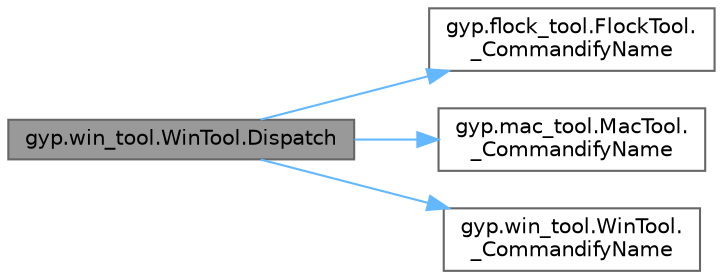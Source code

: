 digraph "gyp.win_tool.WinTool.Dispatch"
{
 // LATEX_PDF_SIZE
  bgcolor="transparent";
  edge [fontname=Helvetica,fontsize=10,labelfontname=Helvetica,labelfontsize=10];
  node [fontname=Helvetica,fontsize=10,shape=box,height=0.2,width=0.4];
  rankdir="LR";
  Node1 [id="Node000001",label="gyp.win_tool.WinTool.Dispatch",height=0.2,width=0.4,color="gray40", fillcolor="grey60", style="filled", fontcolor="black",tooltip=" "];
  Node1 -> Node2 [id="edge1_Node000001_Node000002",color="steelblue1",style="solid",tooltip=" "];
  Node2 [id="Node000002",label="gyp.flock_tool.FlockTool.\l_CommandifyName",height=0.2,width=0.4,color="grey40", fillcolor="white", style="filled",URL="$classgyp_1_1flock__tool_1_1_flock_tool.html#ab3145340e2c63233dbac98493c1f37ce",tooltip=" "];
  Node1 -> Node3 [id="edge2_Node000001_Node000003",color="steelblue1",style="solid",tooltip=" "];
  Node3 [id="Node000003",label="gyp.mac_tool.MacTool.\l_CommandifyName",height=0.2,width=0.4,color="grey40", fillcolor="white", style="filled",URL="$classgyp_1_1mac__tool_1_1_mac_tool.html#ac640e5d7212d98f3f0615e0104051dde",tooltip=" "];
  Node1 -> Node4 [id="edge3_Node000001_Node000004",color="steelblue1",style="solid",tooltip=" "];
  Node4 [id="Node000004",label="gyp.win_tool.WinTool.\l_CommandifyName",height=0.2,width=0.4,color="grey40", fillcolor="white", style="filled",URL="$classgyp_1_1win__tool_1_1_win_tool.html#ab684d472416bae5b6a3fecfd6d7b79f9",tooltip=" "];
}
